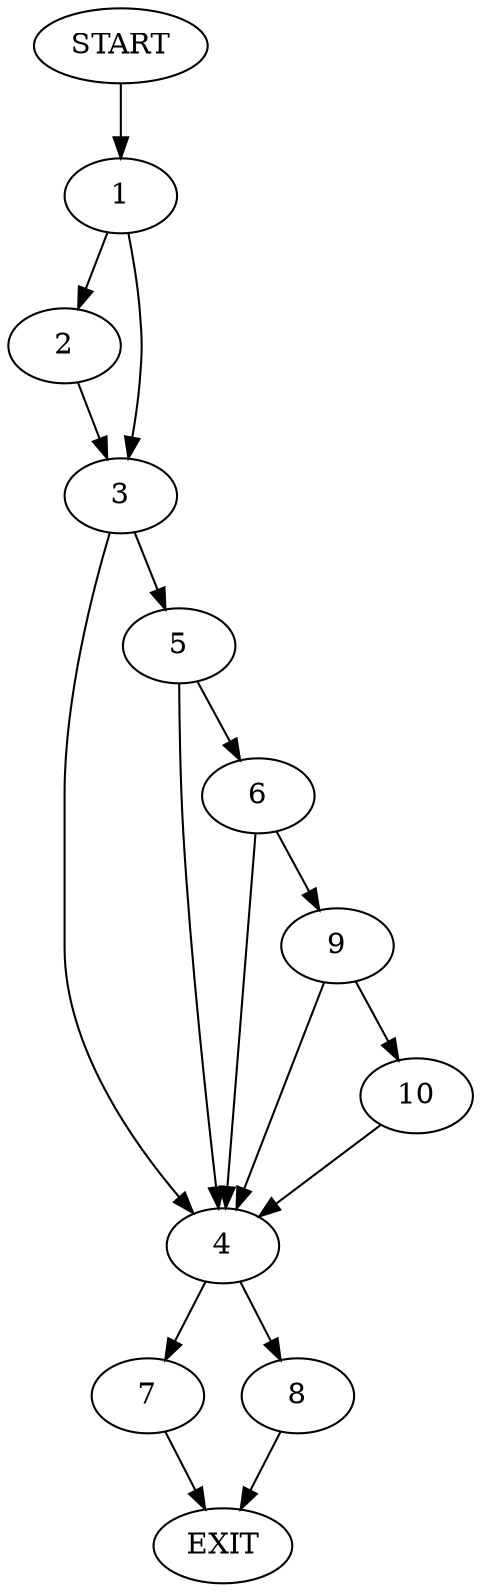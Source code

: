 digraph {
0 [label="START"]
11 [label="EXIT"]
0 -> 1
1 -> 2
1 -> 3
2 -> 3
3 -> 4
3 -> 5
5 -> 6
5 -> 4
4 -> 7
4 -> 8
6 -> 9
6 -> 4
9 -> 4
9 -> 10
10 -> 4
7 -> 11
8 -> 11
}
